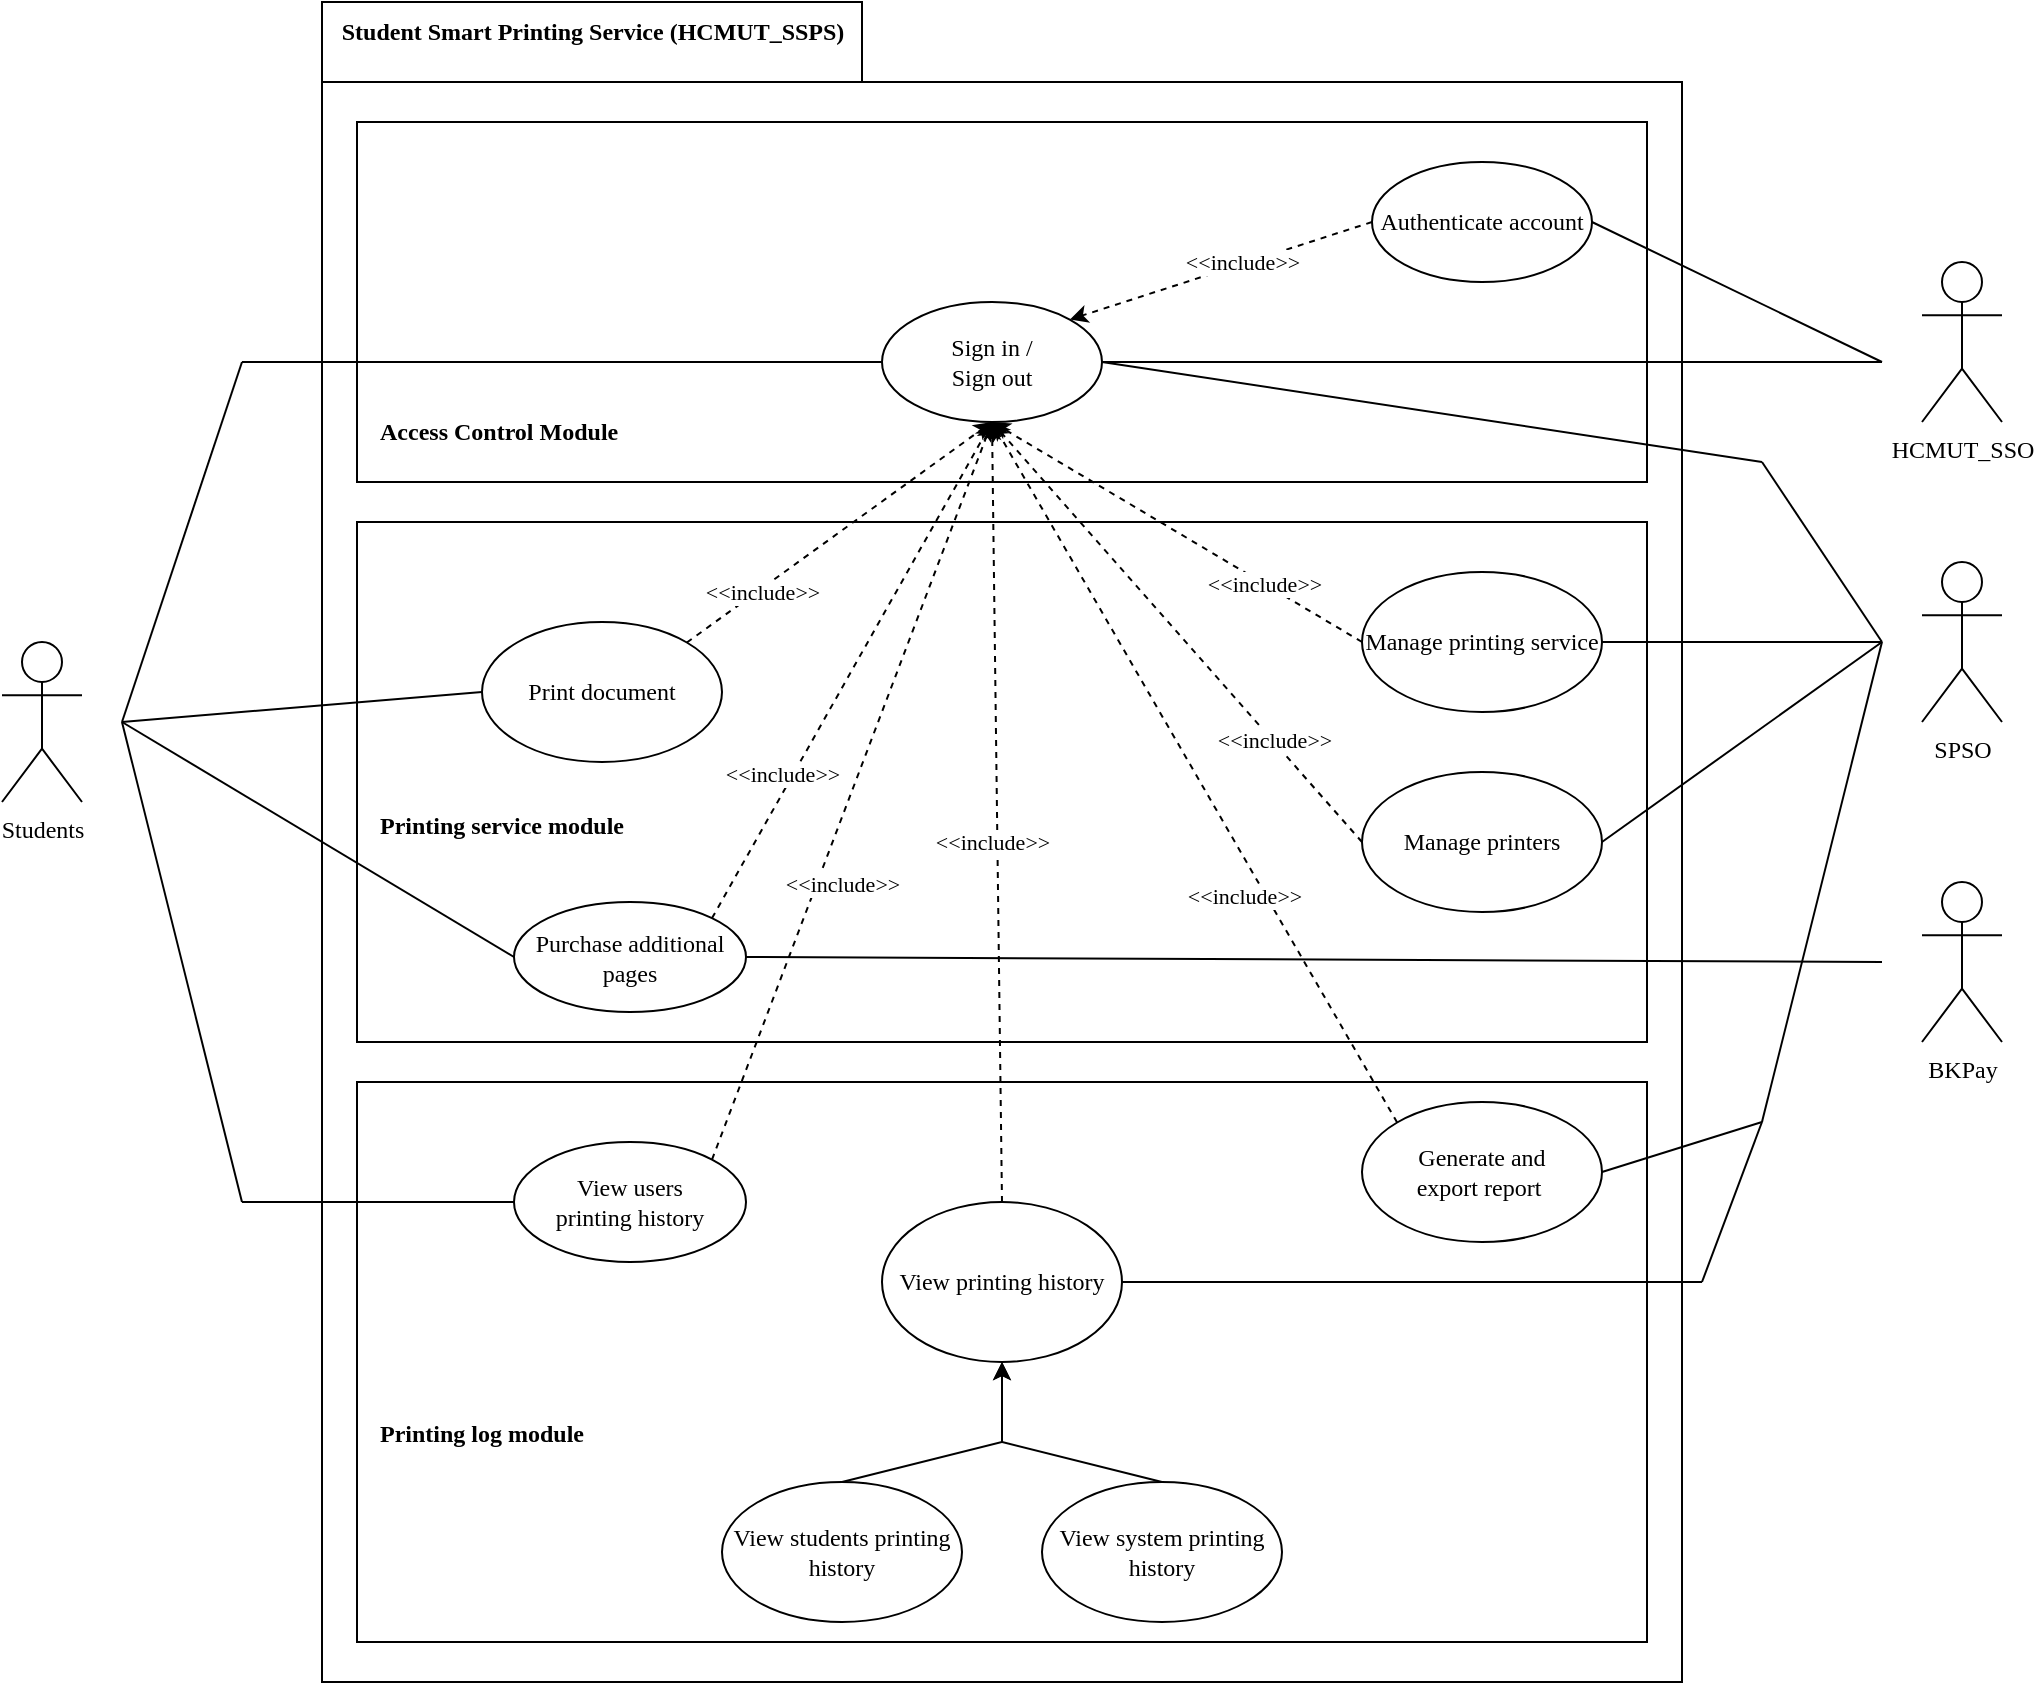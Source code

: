 <mxfile version="24.7.16">
  <diagram name="Page-1" id="b5b7bab2-c9e2-2cf4-8b2a-24fd1a2a6d21">
    <mxGraphModel grid="1" page="1" gridSize="10" guides="1" tooltips="1" connect="1" arrows="1" fold="1" pageScale="1" pageWidth="827" pageHeight="1169" background="none" math="0" shadow="0">
      <root>
        <mxCell id="0" />
        <mxCell id="1" parent="0" />
        <mxCell id="QvnQzLv0lfRMjzgfRZO1-28" value="]" style="shape=folder;fontStyle=1;spacingTop=10;tabWidth=270;tabHeight=40;tabPosition=left;html=1;whiteSpace=wrap;" vertex="1" parent="1">
          <mxGeometry x="320" y="80" width="680" height="840" as="geometry" />
        </mxCell>
        <mxCell id="40P0dSujkCqKHvWfwPEe-28" value="&lt;div&gt;&lt;b style=&quot;font-family: &amp;quot;Times New Roman&amp;quot;; background-color: initial;&quot;&gt;&amp;nbsp; &amp;nbsp;&lt;/b&gt;&lt;/div&gt;&lt;div&gt;&lt;b style=&quot;font-family: &amp;quot;Times New Roman&amp;quot;; background-color: initial;&quot;&gt;&lt;br&gt;&lt;/b&gt;&lt;/div&gt;&lt;div&gt;&lt;b style=&quot;font-family: &amp;quot;Times New Roman&amp;quot;; background-color: initial;&quot;&gt;&lt;br&gt;&lt;/b&gt;&lt;/div&gt;&lt;div&gt;&lt;b style=&quot;font-family: &amp;quot;Times New Roman&amp;quot;; background-color: initial;&quot;&gt;&lt;br&gt;&lt;/b&gt;&lt;/div&gt;&lt;div&gt;&lt;b style=&quot;font-family: &amp;quot;Times New Roman&amp;quot;; background-color: initial;&quot;&gt;&lt;br&gt;&lt;/b&gt;&lt;/div&gt;&lt;div&gt;&lt;b style=&quot;font-family: &amp;quot;Times New Roman&amp;quot;; background-color: initial;&quot;&gt;&amp;nbsp; &amp;nbsp;Printing log module&lt;/b&gt;&lt;br&gt;&lt;/div&gt;" style="rounded=0;whiteSpace=wrap;html=1;align=left;" vertex="1" parent="1">
          <mxGeometry x="337.5" y="620" width="645" height="280" as="geometry" />
        </mxCell>
        <mxCell id="40P0dSujkCqKHvWfwPEe-20" value="&lt;div&gt;&lt;b style=&quot;font-family: &amp;quot;Times New Roman&amp;quot;; background-color: initial;&quot;&gt;&amp;nbsp;&lt;/b&gt;&lt;/div&gt;&lt;div&gt;&lt;b style=&quot;font-family: &amp;quot;Times New Roman&amp;quot;; background-color: initial;&quot;&gt;&amp;nbsp; &amp;nbsp;&lt;br&gt;&lt;br&gt;&amp;nbsp; &amp;nbsp;Printing service module&lt;/b&gt;&lt;br&gt;&lt;/div&gt;" style="rounded=0;whiteSpace=wrap;html=1;align=left;" vertex="1" parent="1">
          <mxGeometry x="337.5" y="340" width="645" height="260" as="geometry" />
        </mxCell>
        <mxCell id="QvnQzLv0lfRMjzgfRZO1-2" value="&lt;div&gt;&lt;b style=&quot;font-family: &amp;quot;Times New Roman&amp;quot;; background-color: initial;&quot;&gt;&lt;br&gt;&lt;/b&gt;&lt;/div&gt;&lt;div&gt;&lt;b style=&quot;font-family: &amp;quot;Times New Roman&amp;quot;; background-color: initial;&quot;&gt;&lt;br&gt;&lt;/b&gt;&lt;/div&gt;&lt;div&gt;&lt;b style=&quot;font-family: &amp;quot;Times New Roman&amp;quot;; background-color: initial;&quot;&gt;&lt;br&gt;&lt;/b&gt;&lt;/div&gt;&lt;div&gt;&lt;b style=&quot;font-family: &amp;quot;Times New Roman&amp;quot;; background-color: initial;&quot;&gt;&lt;br&gt;&lt;/b&gt;&lt;/div&gt;&lt;div&gt;&lt;b style=&quot;font-family: &amp;quot;Times New Roman&amp;quot;; background-color: initial;&quot;&gt;&lt;br&gt;&lt;/b&gt;&lt;/div&gt;&lt;div&gt;&lt;b style=&quot;font-family: &amp;quot;Times New Roman&amp;quot;; background-color: initial;&quot;&gt;&lt;br&gt;&lt;/b&gt;&lt;/div&gt;&lt;div&gt;&lt;b style=&quot;font-family: &amp;quot;Times New Roman&amp;quot;; background-color: initial;&quot;&gt;&lt;br&gt;&lt;/b&gt;&lt;/div&gt;&lt;div&gt;&lt;b style=&quot;font-family: &amp;quot;Times New Roman&amp;quot;; background-color: initial;&quot;&gt;&amp;nbsp; &amp;nbsp;&lt;/b&gt;&lt;/div&gt;&lt;div&gt;&lt;b style=&quot;font-family: &amp;quot;Times New Roman&amp;quot;; background-color: initial;&quot;&gt;&lt;br&gt;&lt;/b&gt;&lt;/div&gt;&lt;div&gt;&lt;b style=&quot;font-family: &amp;quot;Times New Roman&amp;quot;; background-color: initial;&quot;&gt;&amp;nbsp; &amp;nbsp;Access Control Module&lt;/b&gt;&lt;br&gt;&lt;/div&gt;" style="rounded=0;whiteSpace=wrap;html=1;align=left;" vertex="1" parent="1">
          <mxGeometry x="337.5" y="140" width="645" height="180" as="geometry" />
        </mxCell>
        <mxCell id="QvnQzLv0lfRMjzgfRZO1-3" value="&lt;font face=&quot;Times New Roman&quot;&gt;Students&lt;/font&gt;" style="shape=umlActor;verticalLabelPosition=bottom;verticalAlign=top;html=1;outlineConnect=0;" vertex="1" parent="1">
          <mxGeometry x="160" y="400" width="40" height="80" as="geometry" />
        </mxCell>
        <mxCell id="QvnQzLv0lfRMjzgfRZO1-4" value="&lt;font face=&quot;Times New Roman&quot;&gt;SPSO&lt;/font&gt;" style="shape=umlActor;verticalLabelPosition=bottom;verticalAlign=top;html=1;outlineConnect=0;" vertex="1" parent="1">
          <mxGeometry x="1120" y="360" width="40" height="80" as="geometry" />
        </mxCell>
        <mxCell id="QvnQzLv0lfRMjzgfRZO1-7" value="&lt;font face=&quot;Times New Roman&quot;&gt;Sign in / &lt;br&gt;Sign out&lt;/font&gt;" style="ellipse;whiteSpace=wrap;html=1;" vertex="1" parent="1">
          <mxGeometry x="600" y="230" width="110" height="60" as="geometry" />
        </mxCell>
        <mxCell id="QvnQzLv0lfRMjzgfRZO1-17" value="&lt;font face=&quot;Times New Roman&quot;&gt;BKPay&lt;/font&gt;" style="shape=umlActor;verticalLabelPosition=bottom;verticalAlign=top;html=1;outlineConnect=0;" vertex="1" parent="1">
          <mxGeometry x="1120" y="520" width="40" height="80" as="geometry" />
        </mxCell>
        <mxCell id="QvnQzLv0lfRMjzgfRZO1-18" value="&lt;font face=&quot;Times New Roman&quot;&gt;HCMUT_SSO&lt;/font&gt;" style="shape=umlActor;verticalLabelPosition=bottom;verticalAlign=top;html=1;outlineConnect=0;" vertex="1" parent="1">
          <mxGeometry x="1120" y="210" width="40" height="80" as="geometry" />
        </mxCell>
        <mxCell id="QvnQzLv0lfRMjzgfRZO1-29" value="&lt;font face=&quot;Times New Roman&quot;&gt;&lt;b&gt;Student Smart Printing Service (HCMUT_SSPS)&lt;/b&gt;&lt;/font&gt;" style="text;html=1;align=center;verticalAlign=middle;resizable=0;points=[];autosize=1;strokeColor=none;fillColor=none;" vertex="1" parent="1">
          <mxGeometry x="320" y="80" width="270" height="30" as="geometry" />
        </mxCell>
        <mxCell id="40P0dSujkCqKHvWfwPEe-9" value="" style="endArrow=classic;html=1;rounded=0;entryX=0.5;entryY=1;entryDx=0;entryDy=0;exitX=0.5;exitY=0;exitDx=0;exitDy=0;" edge="1" parent="1" source="40P0dSujkCqKHvWfwPEe-36" target="40P0dSujkCqKHvWfwPEe-33">
          <mxGeometry width="50" height="50" relative="1" as="geometry">
            <mxPoint x="579" y="832.5" as="sourcePoint" />
            <mxPoint x="660" y="745" as="targetPoint" />
            <Array as="points">
              <mxPoint x="660" y="800" />
            </Array>
          </mxGeometry>
        </mxCell>
        <mxCell id="40P0dSujkCqKHvWfwPEe-10" value="" style="endArrow=classic;html=1;rounded=0;entryX=0.5;entryY=1;entryDx=0;entryDy=0;exitX=0.5;exitY=0;exitDx=0;exitDy=0;" edge="1" parent="1" source="40P0dSujkCqKHvWfwPEe-35" target="40P0dSujkCqKHvWfwPEe-33">
          <mxGeometry width="50" height="50" relative="1" as="geometry">
            <mxPoint x="735" y="832.5" as="sourcePoint" />
            <mxPoint x="660" y="745" as="targetPoint" />
            <Array as="points">
              <mxPoint x="660" y="800" />
            </Array>
          </mxGeometry>
        </mxCell>
        <mxCell id="40P0dSujkCqKHvWfwPEe-18" value="" style="endArrow=none;html=1;rounded=0;exitX=1;exitY=0.5;exitDx=0;exitDy=0;" edge="1" parent="1" source="QvnQzLv0lfRMjzgfRZO1-7">
          <mxGeometry width="50" height="50" relative="1" as="geometry">
            <mxPoint x="750" y="420" as="sourcePoint" />
            <mxPoint x="1100" y="260" as="targetPoint" />
          </mxGeometry>
        </mxCell>
        <mxCell id="40P0dSujkCqKHvWfwPEe-19" value="" style="endArrow=none;html=1;rounded=0;exitX=1;exitY=0.5;exitDx=0;exitDy=0;" edge="1" parent="1" source="40P0dSujkCqKHvWfwPEe-22">
          <mxGeometry width="50" height="50" relative="1" as="geometry">
            <mxPoint x="960" y="260" as="sourcePoint" />
            <mxPoint x="1100" y="260" as="targetPoint" />
          </mxGeometry>
        </mxCell>
        <mxCell id="40P0dSujkCqKHvWfwPEe-22" value="&lt;span style=&quot;font-family: &amp;quot;Times New Roman&amp;quot;;&quot;&gt;Authenticate account&lt;/span&gt;" style="ellipse;whiteSpace=wrap;html=1;" vertex="1" parent="1">
          <mxGeometry x="845" y="160" width="110" height="60" as="geometry" />
        </mxCell>
        <mxCell id="40P0dSujkCqKHvWfwPEe-23" value="&lt;span style=&quot;font-family: &amp;quot;Times New Roman&amp;quot;;&quot;&gt;Manage printing service&lt;/span&gt;" style="ellipse;whiteSpace=wrap;html=1;" vertex="1" parent="1">
          <mxGeometry x="840" y="365" width="120" height="70" as="geometry" />
        </mxCell>
        <mxCell id="40P0dSujkCqKHvWfwPEe-24" value="&lt;span style=&quot;font-family: &amp;quot;Times New Roman&amp;quot;;&quot;&gt;Print document&lt;/span&gt;" style="ellipse;whiteSpace=wrap;html=1;" vertex="1" parent="1">
          <mxGeometry x="400" y="390" width="120" height="70" as="geometry" />
        </mxCell>
        <mxCell id="40P0dSujkCqKHvWfwPEe-25" value="&lt;span style=&quot;font-family: &amp;quot;Times New Roman&amp;quot;;&quot;&gt;Manage printers&lt;/span&gt;" style="ellipse;whiteSpace=wrap;html=1;" vertex="1" parent="1">
          <mxGeometry x="840" y="465" width="120" height="70" as="geometry" />
        </mxCell>
        <mxCell id="40P0dSujkCqKHvWfwPEe-26" value="&lt;span style=&quot;font-family: &amp;quot;Times New Roman&amp;quot;;&quot;&gt;Purchase additional pages&lt;/span&gt;" style="ellipse;whiteSpace=wrap;html=1;" vertex="1" parent="1">
          <mxGeometry x="416" y="530" width="116" height="55" as="geometry" />
        </mxCell>
        <mxCell id="40P0dSujkCqKHvWfwPEe-29" style="edgeStyle=orthogonalEdgeStyle;rounded=0;orthogonalLoop=1;jettySize=auto;html=1;exitX=0.5;exitY=1;exitDx=0;exitDy=0;exitPerimeter=0;" edge="1" parent="1" source="QvnQzLv0lfRMjzgfRZO1-28" target="QvnQzLv0lfRMjzgfRZO1-28">
          <mxGeometry relative="1" as="geometry" />
        </mxCell>
        <mxCell id="40P0dSujkCqKHvWfwPEe-33" value="&lt;span style=&quot;font-family: &amp;quot;Times New Roman&amp;quot;;&quot;&gt;View printing history&lt;/span&gt;" style="ellipse;whiteSpace=wrap;html=1;" vertex="1" parent="1">
          <mxGeometry x="600" y="680" width="120" height="80" as="geometry" />
        </mxCell>
        <mxCell id="40P0dSujkCqKHvWfwPEe-35" value="&lt;span style=&quot;font-family: &amp;quot;Times New Roman&amp;quot;;&quot;&gt;View system printing history&lt;/span&gt;" style="ellipse;whiteSpace=wrap;html=1;" vertex="1" parent="1">
          <mxGeometry x="680" y="820" width="120" height="70" as="geometry" />
        </mxCell>
        <mxCell id="40P0dSujkCqKHvWfwPEe-36" value="&lt;span style=&quot;font-family: &amp;quot;Times New Roman&amp;quot;;&quot;&gt;View students printing history&lt;/span&gt;" style="ellipse;whiteSpace=wrap;html=1;" vertex="1" parent="1">
          <mxGeometry x="520" y="820" width="120" height="70" as="geometry" />
        </mxCell>
        <mxCell id="40P0dSujkCqKHvWfwPEe-37" value="&lt;span style=&quot;font-family: &amp;quot;Times New Roman&amp;quot;;&quot;&gt;View users&lt;/span&gt;&lt;br style=&quot;font-family: &amp;quot;Times New Roman&amp;quot;;&quot;&gt;&lt;span style=&quot;font-family: &amp;quot;Times New Roman&amp;quot;;&quot;&gt;printing history&lt;/span&gt;" style="ellipse;whiteSpace=wrap;html=1;" vertex="1" parent="1">
          <mxGeometry x="416" y="650" width="116" height="60" as="geometry" />
        </mxCell>
        <mxCell id="40P0dSujkCqKHvWfwPEe-38" value="&lt;span style=&quot;font-family: &amp;quot;Times New Roman&amp;quot;;&quot;&gt;Generate and&lt;/span&gt;&lt;br style=&quot;font-family: &amp;quot;Times New Roman&amp;quot;;&quot;&gt;&lt;span style=&quot;font-family: &amp;quot;Times New Roman&amp;quot;;&quot;&gt;export report&amp;nbsp;&lt;/span&gt;" style="ellipse;whiteSpace=wrap;html=1;" vertex="1" parent="1">
          <mxGeometry x="840" y="630" width="120" height="70" as="geometry" />
        </mxCell>
        <mxCell id="40P0dSujkCqKHvWfwPEe-40" value="" style="endArrow=none;html=1;rounded=0;" edge="1" parent="1">
          <mxGeometry width="50" height="50" relative="1" as="geometry">
            <mxPoint x="220" y="440" as="sourcePoint" />
            <mxPoint x="280" y="260" as="targetPoint" />
          </mxGeometry>
        </mxCell>
        <mxCell id="40P0dSujkCqKHvWfwPEe-41" value="" style="endArrow=none;html=1;rounded=0;entryX=0;entryY=0.5;entryDx=0;entryDy=0;" edge="1" parent="1" target="QvnQzLv0lfRMjzgfRZO1-7">
          <mxGeometry width="50" height="50" relative="1" as="geometry">
            <mxPoint x="280" y="260" as="sourcePoint" />
            <mxPoint x="110" y="240" as="targetPoint" />
          </mxGeometry>
        </mxCell>
        <mxCell id="40P0dSujkCqKHvWfwPEe-44" value="" style="endArrow=none;html=1;rounded=0;entryX=0;entryY=0.5;entryDx=0;entryDy=0;" edge="1" parent="1" target="40P0dSujkCqKHvWfwPEe-24">
          <mxGeometry width="50" height="50" relative="1" as="geometry">
            <mxPoint x="220" y="440" as="sourcePoint" />
            <mxPoint x="130" y="320" as="targetPoint" />
          </mxGeometry>
        </mxCell>
        <mxCell id="40P0dSujkCqKHvWfwPEe-45" value="" style="endArrow=none;html=1;rounded=0;exitX=0;exitY=0.5;exitDx=0;exitDy=0;" edge="1" parent="1" source="40P0dSujkCqKHvWfwPEe-26">
          <mxGeometry width="50" height="50" relative="1" as="geometry">
            <mxPoint y="540" as="sourcePoint" />
            <mxPoint x="220" y="440" as="targetPoint" />
          </mxGeometry>
        </mxCell>
        <mxCell id="40P0dSujkCqKHvWfwPEe-46" value="" style="endArrow=none;html=1;rounded=0;" edge="1" parent="1">
          <mxGeometry width="50" height="50" relative="1" as="geometry">
            <mxPoint x="280" y="680" as="sourcePoint" />
            <mxPoint x="220" y="440" as="targetPoint" />
          </mxGeometry>
        </mxCell>
        <mxCell id="40P0dSujkCqKHvWfwPEe-47" value="" style="endArrow=none;html=1;rounded=0;entryX=0;entryY=0.5;entryDx=0;entryDy=0;" edge="1" parent="1" target="40P0dSujkCqKHvWfwPEe-37">
          <mxGeometry width="50" height="50" relative="1" as="geometry">
            <mxPoint x="280" y="680" as="sourcePoint" />
            <mxPoint x="90" y="650" as="targetPoint" />
          </mxGeometry>
        </mxCell>
        <mxCell id="40P0dSujkCqKHvWfwPEe-49" value="" style="endArrow=none;html=1;rounded=0;exitX=1;exitY=0.5;exitDx=0;exitDy=0;" edge="1" parent="1" source="QvnQzLv0lfRMjzgfRZO1-7">
          <mxGeometry width="50" height="50" relative="1" as="geometry">
            <mxPoint x="1020" y="200" as="sourcePoint" />
            <mxPoint x="1040" y="310" as="targetPoint" />
          </mxGeometry>
        </mxCell>
        <mxCell id="40P0dSujkCqKHvWfwPEe-51" value="" style="endArrow=none;html=1;rounded=0;" edge="1" parent="1">
          <mxGeometry width="50" height="50" relative="1" as="geometry">
            <mxPoint x="1100" y="400" as="sourcePoint" />
            <mxPoint x="1040" y="310" as="targetPoint" />
          </mxGeometry>
        </mxCell>
        <mxCell id="40P0dSujkCqKHvWfwPEe-52" value="" style="endArrow=none;html=1;rounded=0;exitX=1;exitY=0.5;exitDx=0;exitDy=0;" edge="1" parent="1" source="40P0dSujkCqKHvWfwPEe-23">
          <mxGeometry width="50" height="50" relative="1" as="geometry">
            <mxPoint x="1030" y="450" as="sourcePoint" />
            <mxPoint x="1100" y="400" as="targetPoint" />
          </mxGeometry>
        </mxCell>
        <mxCell id="40P0dSujkCqKHvWfwPEe-53" value="" style="endArrow=none;html=1;rounded=0;exitX=1;exitY=0.5;exitDx=0;exitDy=0;" edge="1" parent="1" source="40P0dSujkCqKHvWfwPEe-25">
          <mxGeometry width="50" height="50" relative="1" as="geometry">
            <mxPoint x="1030" y="450" as="sourcePoint" />
            <mxPoint x="1100" y="400" as="targetPoint" />
          </mxGeometry>
        </mxCell>
        <mxCell id="40P0dSujkCqKHvWfwPEe-54" value="" style="endArrow=none;html=1;rounded=0;exitX=1;exitY=0.5;exitDx=0;exitDy=0;" edge="1" parent="1" source="40P0dSujkCqKHvWfwPEe-26">
          <mxGeometry width="50" height="50" relative="1" as="geometry">
            <mxPoint x="1030" y="610" as="sourcePoint" />
            <mxPoint x="1100" y="560" as="targetPoint" />
          </mxGeometry>
        </mxCell>
        <mxCell id="40P0dSujkCqKHvWfwPEe-55" value="" style="endArrow=none;html=1;rounded=0;exitX=1;exitY=0.5;exitDx=0;exitDy=0;" edge="1" parent="1" source="40P0dSujkCqKHvWfwPEe-38">
          <mxGeometry width="50" height="50" relative="1" as="geometry">
            <mxPoint x="1050" y="710" as="sourcePoint" />
            <mxPoint x="1040" y="640" as="targetPoint" />
          </mxGeometry>
        </mxCell>
        <mxCell id="40P0dSujkCqKHvWfwPEe-56" value="" style="endArrow=none;html=1;rounded=0;" edge="1" parent="1">
          <mxGeometry width="50" height="50" relative="1" as="geometry">
            <mxPoint x="1040" y="640" as="sourcePoint" />
            <mxPoint x="1100" y="400" as="targetPoint" />
          </mxGeometry>
        </mxCell>
        <mxCell id="40P0dSujkCqKHvWfwPEe-57" value="" style="endArrow=none;html=1;rounded=0;exitX=1;exitY=0.5;exitDx=0;exitDy=0;" edge="1" parent="1" source="40P0dSujkCqKHvWfwPEe-33">
          <mxGeometry width="50" height="50" relative="1" as="geometry">
            <mxPoint x="1030" y="750" as="sourcePoint" />
            <mxPoint x="1010" y="720" as="targetPoint" />
          </mxGeometry>
        </mxCell>
        <mxCell id="40P0dSujkCqKHvWfwPEe-58" value="" style="endArrow=none;html=1;rounded=0;" edge="1" parent="1">
          <mxGeometry width="50" height="50" relative="1" as="geometry">
            <mxPoint x="1010" y="720" as="sourcePoint" />
            <mxPoint x="1040" y="640" as="targetPoint" />
          </mxGeometry>
        </mxCell>
        <mxCell id="40P0dSujkCqKHvWfwPEe-59" value="" style="html=1;labelBackgroundColor=#ffffff;startArrow=none;startFill=0;startSize=6;endArrow=classic;endFill=1;endSize=6;jettySize=auto;orthogonalLoop=1;strokeWidth=1;dashed=1;fontSize=14;rounded=0;entryX=0.5;entryY=1;entryDx=0;entryDy=0;exitX=1;exitY=0;exitDx=0;exitDy=0;" edge="1" parent="1" source="40P0dSujkCqKHvWfwPEe-24" target="QvnQzLv0lfRMjzgfRZO1-7">
          <mxGeometry width="60" height="60" relative="1" as="geometry">
            <mxPoint x="550" y="480" as="sourcePoint" />
            <mxPoint x="610" y="420" as="targetPoint" />
          </mxGeometry>
        </mxCell>
        <mxCell id="40P0dSujkCqKHvWfwPEe-60" value="&lt;font face=&quot;Times New Roman&quot;&gt;&amp;lt;&amp;lt;include&amp;gt;&amp;gt;&lt;/font&gt;" style="edgeLabel;html=1;align=center;verticalAlign=middle;resizable=0;points=[];" connectable="0" vertex="1" parent="40P0dSujkCqKHvWfwPEe-59">
          <mxGeometry x="-0.516" y="-1" relative="1" as="geometry">
            <mxPoint as="offset" />
          </mxGeometry>
        </mxCell>
        <mxCell id="40P0dSujkCqKHvWfwPEe-61" value="" style="html=1;labelBackgroundColor=#ffffff;startArrow=none;startFill=0;startSize=6;endArrow=classic;endFill=1;endSize=6;jettySize=auto;orthogonalLoop=1;strokeWidth=1;dashed=1;fontSize=14;rounded=0;entryX=0.5;entryY=1;entryDx=0;entryDy=0;exitX=0;exitY=0.5;exitDx=0;exitDy=0;" edge="1" parent="1" source="40P0dSujkCqKHvWfwPEe-25" target="QvnQzLv0lfRMjzgfRZO1-7">
          <mxGeometry width="60" height="60" relative="1" as="geometry">
            <mxPoint x="640" y="535" as="sourcePoint" />
            <mxPoint x="793" y="425" as="targetPoint" />
          </mxGeometry>
        </mxCell>
        <mxCell id="40P0dSujkCqKHvWfwPEe-62" value="&lt;font face=&quot;Times New Roman&quot;&gt;&amp;lt;&amp;lt;include&amp;gt;&amp;gt;&lt;/font&gt;" style="edgeLabel;html=1;align=center;verticalAlign=middle;resizable=0;points=[];" connectable="0" vertex="1" parent="40P0dSujkCqKHvWfwPEe-61">
          <mxGeometry x="-0.516" y="-1" relative="1" as="geometry">
            <mxPoint as="offset" />
          </mxGeometry>
        </mxCell>
        <mxCell id="40P0dSujkCqKHvWfwPEe-63" value="" style="html=1;labelBackgroundColor=#ffffff;startArrow=none;startFill=0;startSize=6;endArrow=classic;endFill=1;endSize=6;jettySize=auto;orthogonalLoop=1;strokeWidth=1;dashed=1;fontSize=14;rounded=0;entryX=0.5;entryY=1;entryDx=0;entryDy=0;exitX=1;exitY=0;exitDx=0;exitDy=0;" edge="1" parent="1" source="40P0dSujkCqKHvWfwPEe-26" target="QvnQzLv0lfRMjzgfRZO1-7">
          <mxGeometry width="60" height="60" relative="1" as="geometry">
            <mxPoint x="540" y="495" as="sourcePoint" />
            <mxPoint x="693" y="385" as="targetPoint" />
          </mxGeometry>
        </mxCell>
        <mxCell id="40P0dSujkCqKHvWfwPEe-64" value="&lt;font face=&quot;Times New Roman&quot;&gt;&amp;lt;&amp;lt;include&amp;gt;&amp;gt;&lt;/font&gt;" style="edgeLabel;html=1;align=center;verticalAlign=middle;resizable=0;points=[];" connectable="0" vertex="1" parent="40P0dSujkCqKHvWfwPEe-63">
          <mxGeometry x="-0.516" y="-1" relative="1" as="geometry">
            <mxPoint y="-13" as="offset" />
          </mxGeometry>
        </mxCell>
        <mxCell id="40P0dSujkCqKHvWfwPEe-65" value="" style="html=1;labelBackgroundColor=#ffffff;startArrow=none;startFill=0;startSize=6;endArrow=classic;endFill=1;endSize=6;jettySize=auto;orthogonalLoop=1;strokeWidth=1;dashed=1;fontSize=14;rounded=0;entryX=0.5;entryY=1;entryDx=0;entryDy=0;exitX=0;exitY=0.5;exitDx=0;exitDy=0;" edge="1" parent="1" source="40P0dSujkCqKHvWfwPEe-23" target="QvnQzLv0lfRMjzgfRZO1-7">
          <mxGeometry width="60" height="60" relative="1" as="geometry">
            <mxPoint x="522" y="420" as="sourcePoint" />
            <mxPoint x="675" y="310" as="targetPoint" />
          </mxGeometry>
        </mxCell>
        <mxCell id="40P0dSujkCqKHvWfwPEe-66" value="&lt;font face=&quot;Times New Roman&quot;&gt;&amp;lt;&amp;lt;include&amp;gt;&amp;gt;&lt;/font&gt;" style="edgeLabel;html=1;align=center;verticalAlign=middle;resizable=0;points=[];" connectable="0" vertex="1" parent="40P0dSujkCqKHvWfwPEe-65">
          <mxGeometry x="-0.516" y="-1" relative="1" as="geometry">
            <mxPoint x="-5" y="-2" as="offset" />
          </mxGeometry>
        </mxCell>
        <mxCell id="40P0dSujkCqKHvWfwPEe-67" value="" style="html=1;labelBackgroundColor=#ffffff;startArrow=none;startFill=0;startSize=6;endArrow=classic;endFill=1;endSize=6;jettySize=auto;orthogonalLoop=1;strokeWidth=1;dashed=1;fontSize=14;rounded=0;entryX=0.5;entryY=1;entryDx=0;entryDy=0;exitX=1;exitY=0;exitDx=0;exitDy=0;" edge="1" parent="1" source="40P0dSujkCqKHvWfwPEe-37" target="QvnQzLv0lfRMjzgfRZO1-7">
          <mxGeometry width="60" height="60" relative="1" as="geometry">
            <mxPoint x="532" y="430" as="sourcePoint" />
            <mxPoint x="685" y="320" as="targetPoint" />
          </mxGeometry>
        </mxCell>
        <mxCell id="40P0dSujkCqKHvWfwPEe-68" value="&lt;font face=&quot;Times New Roman&quot;&gt;&amp;lt;&amp;lt;include&amp;gt;&amp;gt;&lt;/font&gt;" style="edgeLabel;html=1;align=center;verticalAlign=middle;resizable=0;points=[];" connectable="0" vertex="1" parent="40P0dSujkCqKHvWfwPEe-67">
          <mxGeometry x="-0.516" y="-1" relative="1" as="geometry">
            <mxPoint x="30" y="-49" as="offset" />
          </mxGeometry>
        </mxCell>
        <mxCell id="40P0dSujkCqKHvWfwPEe-69" value="" style="html=1;labelBackgroundColor=#ffffff;startArrow=none;startFill=0;startSize=6;endArrow=classic;endFill=1;endSize=6;jettySize=auto;orthogonalLoop=1;strokeWidth=1;dashed=1;fontSize=14;rounded=0;entryX=0.5;entryY=1;entryDx=0;entryDy=0;exitX=0.5;exitY=0;exitDx=0;exitDy=0;" edge="1" parent="1" source="40P0dSujkCqKHvWfwPEe-33" target="QvnQzLv0lfRMjzgfRZO1-7">
          <mxGeometry width="60" height="60" relative="1" as="geometry">
            <mxPoint x="542" y="440" as="sourcePoint" />
            <mxPoint x="695" y="330" as="targetPoint" />
          </mxGeometry>
        </mxCell>
        <mxCell id="40P0dSujkCqKHvWfwPEe-70" value="&lt;font face=&quot;Times New Roman&quot;&gt;&amp;lt;&amp;lt;include&amp;gt;&amp;gt;&lt;/font&gt;" style="edgeLabel;html=1;align=center;verticalAlign=middle;resizable=0;points=[];" connectable="0" vertex="1" parent="40P0dSujkCqKHvWfwPEe-69">
          <mxGeometry x="-0.516" y="-1" relative="1" as="geometry">
            <mxPoint x="-5" y="-86" as="offset" />
          </mxGeometry>
        </mxCell>
        <mxCell id="40P0dSujkCqKHvWfwPEe-71" value="" style="html=1;labelBackgroundColor=#ffffff;startArrow=none;startFill=0;startSize=6;endArrow=classic;endFill=1;endSize=6;jettySize=auto;orthogonalLoop=1;strokeWidth=1;dashed=1;fontSize=14;rounded=0;entryX=0.5;entryY=1;entryDx=0;entryDy=0;exitX=0;exitY=0;exitDx=0;exitDy=0;" edge="1" parent="1" source="40P0dSujkCqKHvWfwPEe-38" target="QvnQzLv0lfRMjzgfRZO1-7">
          <mxGeometry width="60" height="60" relative="1" as="geometry">
            <mxPoint x="552" y="450" as="sourcePoint" />
            <mxPoint x="705" y="340" as="targetPoint" />
          </mxGeometry>
        </mxCell>
        <mxCell id="40P0dSujkCqKHvWfwPEe-72" value="&lt;font face=&quot;Times New Roman&quot;&gt;&amp;lt;&amp;lt;include&amp;gt;&amp;gt;&lt;/font&gt;" style="edgeLabel;html=1;align=center;verticalAlign=middle;resizable=0;points=[];" connectable="0" vertex="1" parent="40P0dSujkCqKHvWfwPEe-71">
          <mxGeometry x="-0.516" y="-1" relative="1" as="geometry">
            <mxPoint x="-29" y="-28" as="offset" />
          </mxGeometry>
        </mxCell>
        <mxCell id="40P0dSujkCqKHvWfwPEe-74" value="" style="html=1;labelBackgroundColor=#ffffff;startArrow=none;startFill=0;startSize=6;endArrow=classic;endFill=1;endSize=6;jettySize=auto;orthogonalLoop=1;strokeWidth=1;dashed=1;fontSize=14;rounded=0;entryX=1;entryY=0;entryDx=0;entryDy=0;exitX=0;exitY=0.5;exitDx=0;exitDy=0;" edge="1" parent="1" source="40P0dSujkCqKHvWfwPEe-22" target="QvnQzLv0lfRMjzgfRZO1-7">
          <mxGeometry width="60" height="60" relative="1" as="geometry">
            <mxPoint x="450" y="260" as="sourcePoint" />
            <mxPoint x="603" y="150" as="targetPoint" />
          </mxGeometry>
        </mxCell>
        <mxCell id="40P0dSujkCqKHvWfwPEe-75" value="&lt;font face=&quot;Times New Roman&quot;&gt;&amp;lt;&amp;lt;include&amp;gt;&amp;gt;&lt;/font&gt;" style="edgeLabel;html=1;align=center;verticalAlign=middle;resizable=0;points=[];" connectable="0" vertex="1" parent="40P0dSujkCqKHvWfwPEe-74">
          <mxGeometry x="-0.516" y="-1" relative="1" as="geometry">
            <mxPoint x="-28" y="9" as="offset" />
          </mxGeometry>
        </mxCell>
      </root>
    </mxGraphModel>
  </diagram>
</mxfile>
